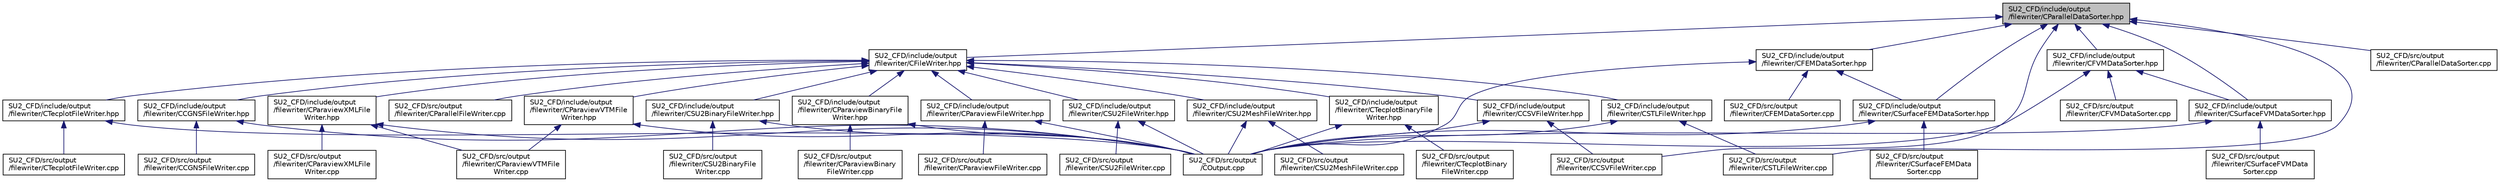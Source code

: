 digraph "SU2_CFD/include/output/filewriter/CParallelDataSorter.hpp"
{
 // LATEX_PDF_SIZE
  edge [fontname="Helvetica",fontsize="10",labelfontname="Helvetica",labelfontsize="10"];
  node [fontname="Helvetica",fontsize="10",shape=record];
  Node1 [label="SU2_CFD/include/output\l/filewriter/CParallelDataSorter.hpp",height=0.2,width=0.4,color="black", fillcolor="grey75", style="filled", fontcolor="black",tooltip="Headers fo the data sorter class."];
  Node1 -> Node2 [dir="back",color="midnightblue",fontsize="10",style="solid",fontname="Helvetica"];
  Node2 [label="SU2_CFD/include/output\l/filewriter/CFileWriter.hpp",height=0.2,width=0.4,color="black", fillcolor="white", style="filled",URL="$CFileWriter_8hpp.html",tooltip="Headers fo the file writer class."];
  Node2 -> Node3 [dir="back",color="midnightblue",fontsize="10",style="solid",fontname="Helvetica"];
  Node3 [label="SU2_CFD/include/output\l/filewriter/CCGNSFileWriter.hpp",height=0.2,width=0.4,color="black", fillcolor="white", style="filled",URL="$CCGNSFileWriter_8hpp.html",tooltip="Headers for CGNS file writer class."];
  Node3 -> Node4 [dir="back",color="midnightblue",fontsize="10",style="solid",fontname="Helvetica"];
  Node4 [label="SU2_CFD/src/output\l/COutput.cpp",height=0.2,width=0.4,color="black", fillcolor="white", style="filled",URL="$COutput_8cpp.html",tooltip="Main subroutines for output solver information."];
  Node3 -> Node5 [dir="back",color="midnightblue",fontsize="10",style="solid",fontname="Helvetica"];
  Node5 [label="SU2_CFD/src/output\l/filewriter/CCGNSFileWriter.cpp",height=0.2,width=0.4,color="black", fillcolor="white", style="filled",URL="$CCGNSFileWriter_8cpp.html",tooltip="Filewriter class for CGNS format."];
  Node2 -> Node6 [dir="back",color="midnightblue",fontsize="10",style="solid",fontname="Helvetica"];
  Node6 [label="SU2_CFD/include/output\l/filewriter/CCSVFileWriter.hpp",height=0.2,width=0.4,color="black", fillcolor="white", style="filled",URL="$CCSVFileWriter_8hpp.html",tooltip="Headers fo the CSV file writer class."];
  Node6 -> Node4 [dir="back",color="midnightblue",fontsize="10",style="solid",fontname="Helvetica"];
  Node6 -> Node7 [dir="back",color="midnightblue",fontsize="10",style="solid",fontname="Helvetica"];
  Node7 [label="SU2_CFD/src/output\l/filewriter/CCSVFileWriter.cpp",height=0.2,width=0.4,color="black", fillcolor="white", style="filled",URL="$CCSVFileWriter_8cpp.html",tooltip="CSV Writer output class."];
  Node2 -> Node8 [dir="back",color="midnightblue",fontsize="10",style="solid",fontname="Helvetica"];
  Node8 [label="SU2_CFD/include/output\l/filewriter/CParaviewBinaryFile\lWriter.hpp",height=0.2,width=0.4,color="black", fillcolor="white", style="filled",URL="$CParaviewBinaryFileWriter_8hpp.html",tooltip="Headers fo paraview binary file writer class."];
  Node8 -> Node4 [dir="back",color="midnightblue",fontsize="10",style="solid",fontname="Helvetica"];
  Node8 -> Node9 [dir="back",color="midnightblue",fontsize="10",style="solid",fontname="Helvetica"];
  Node9 [label="SU2_CFD/src/output\l/filewriter/CParaviewBinary\lFileWriter.cpp",height=0.2,width=0.4,color="black", fillcolor="white", style="filled",URL="$CParaviewBinaryFileWriter_8cpp.html",tooltip="Filewriter class for Paraview binary format."];
  Node2 -> Node10 [dir="back",color="midnightblue",fontsize="10",style="solid",fontname="Helvetica"];
  Node10 [label="SU2_CFD/include/output\l/filewriter/CParaviewFileWriter.hpp",height=0.2,width=0.4,color="black", fillcolor="white", style="filled",URL="$CParaviewFileWriter_8hpp.html",tooltip="Headers fo the paraview file writer class."];
  Node10 -> Node4 [dir="back",color="midnightblue",fontsize="10",style="solid",fontname="Helvetica"];
  Node10 -> Node11 [dir="back",color="midnightblue",fontsize="10",style="solid",fontname="Helvetica"];
  Node11 [label="SU2_CFD/src/output\l/filewriter/CParaviewFileWriter.cpp",height=0.2,width=0.4,color="black", fillcolor="white", style="filled",URL="$CParaviewFileWriter_8cpp.html",tooltip="Filewriter class for Paraview ASCII format."];
  Node2 -> Node12 [dir="back",color="midnightblue",fontsize="10",style="solid",fontname="Helvetica"];
  Node12 [label="SU2_CFD/include/output\l/filewriter/CParaviewVTMFile\lWriter.hpp",height=0.2,width=0.4,color="black", fillcolor="white", style="filled",URL="$CParaviewVTMFileWriter_8hpp.html",tooltip="Headers fo paraview binary file writer class."];
  Node12 -> Node4 [dir="back",color="midnightblue",fontsize="10",style="solid",fontname="Helvetica"];
  Node12 -> Node13 [dir="back",color="midnightblue",fontsize="10",style="solid",fontname="Helvetica"];
  Node13 [label="SU2_CFD/src/output\l/filewriter/CParaviewVTMFile\lWriter.cpp",height=0.2,width=0.4,color="black", fillcolor="white", style="filled",URL="$CParaviewVTMFileWriter_8cpp.html",tooltip="Filewriter class for Paraview binary format."];
  Node2 -> Node14 [dir="back",color="midnightblue",fontsize="10",style="solid",fontname="Helvetica"];
  Node14 [label="SU2_CFD/include/output\l/filewriter/CParaviewXMLFile\lWriter.hpp",height=0.2,width=0.4,color="black", fillcolor="white", style="filled",URL="$CParaviewXMLFileWriter_8hpp.html",tooltip="Headers fo paraview binary file writer class."];
  Node14 -> Node4 [dir="back",color="midnightblue",fontsize="10",style="solid",fontname="Helvetica"];
  Node14 -> Node13 [dir="back",color="midnightblue",fontsize="10",style="solid",fontname="Helvetica"];
  Node14 -> Node15 [dir="back",color="midnightblue",fontsize="10",style="solid",fontname="Helvetica"];
  Node15 [label="SU2_CFD/src/output\l/filewriter/CParaviewXMLFile\lWriter.cpp",height=0.2,width=0.4,color="black", fillcolor="white", style="filled",URL="$CParaviewXMLFileWriter_8cpp.html",tooltip="Filewriter class for Paraview binary format."];
  Node2 -> Node16 [dir="back",color="midnightblue",fontsize="10",style="solid",fontname="Helvetica"];
  Node16 [label="SU2_CFD/include/output\l/filewriter/CSTLFileWriter.hpp",height=0.2,width=0.4,color="black", fillcolor="white", style="filled",URL="$CSTLFileWriter_8hpp.html",tooltip="Headers fo the STL file writer class."];
  Node16 -> Node4 [dir="back",color="midnightblue",fontsize="10",style="solid",fontname="Helvetica"];
  Node16 -> Node17 [dir="back",color="midnightblue",fontsize="10",style="solid",fontname="Helvetica"];
  Node17 [label="SU2_CFD/src/output\l/filewriter/CSTLFileWriter.cpp",height=0.2,width=0.4,color="black", fillcolor="white", style="filled",URL="$CSTLFileWriter_8cpp.html",tooltip="STL Writer output class."];
  Node2 -> Node18 [dir="back",color="midnightblue",fontsize="10",style="solid",fontname="Helvetica"];
  Node18 [label="SU2_CFD/include/output\l/filewriter/CSU2BinaryFileWriter.hpp",height=0.2,width=0.4,color="black", fillcolor="white", style="filled",URL="$CSU2BinaryFileWriter_8hpp.html",tooltip="Headers fo the SU2 binary file writer class."];
  Node18 -> Node4 [dir="back",color="midnightblue",fontsize="10",style="solid",fontname="Helvetica"];
  Node18 -> Node19 [dir="back",color="midnightblue",fontsize="10",style="solid",fontname="Helvetica"];
  Node19 [label="SU2_CFD/src/output\l/filewriter/CSU2BinaryFile\lWriter.cpp",height=0.2,width=0.4,color="black", fillcolor="white", style="filled",URL="$CSU2BinaryFileWriter_8cpp.html",tooltip="Filewriter class SU2 native binary format."];
  Node2 -> Node20 [dir="back",color="midnightblue",fontsize="10",style="solid",fontname="Helvetica"];
  Node20 [label="SU2_CFD/include/output\l/filewriter/CSU2FileWriter.hpp",height=0.2,width=0.4,color="black", fillcolor="white", style="filled",URL="$CSU2FileWriter_8hpp.html",tooltip="Headers fo the CSV file writer class."];
  Node20 -> Node4 [dir="back",color="midnightblue",fontsize="10",style="solid",fontname="Helvetica"];
  Node20 -> Node21 [dir="back",color="midnightblue",fontsize="10",style="solid",fontname="Helvetica"];
  Node21 [label="SU2_CFD/src/output\l/filewriter/CSU2FileWriter.cpp",height=0.2,width=0.4,color="black", fillcolor="white", style="filled",URL="$CSU2FileWriter_8cpp.html",tooltip="Filewriter class SU2 native ASCII (CSV) format."];
  Node2 -> Node22 [dir="back",color="midnightblue",fontsize="10",style="solid",fontname="Helvetica"];
  Node22 [label="SU2_CFD/include/output\l/filewriter/CSU2MeshFileWriter.hpp",height=0.2,width=0.4,color="black", fillcolor="white", style="filled",URL="$CSU2MeshFileWriter_8hpp.html",tooltip="Headers fo the CSV file writer class."];
  Node22 -> Node4 [dir="back",color="midnightblue",fontsize="10",style="solid",fontname="Helvetica"];
  Node22 -> Node23 [dir="back",color="midnightblue",fontsize="10",style="solid",fontname="Helvetica"];
  Node23 [label="SU2_CFD/src/output\l/filewriter/CSU2MeshFileWriter.cpp",height=0.2,width=0.4,color="black", fillcolor="white", style="filled",URL="$CSU2MeshFileWriter_8cpp.html",tooltip="Filewriter class SU2 native mesh format."];
  Node2 -> Node24 [dir="back",color="midnightblue",fontsize="10",style="solid",fontname="Helvetica"];
  Node24 [label="SU2_CFD/include/output\l/filewriter/CTecplotBinaryFile\lWriter.hpp",height=0.2,width=0.4,color="black", fillcolor="white", style="filled",URL="$CTecplotBinaryFileWriter_8hpp.html",tooltip="Headers fo the tecplot binary writer class."];
  Node24 -> Node4 [dir="back",color="midnightblue",fontsize="10",style="solid",fontname="Helvetica"];
  Node24 -> Node25 [dir="back",color="midnightblue",fontsize="10",style="solid",fontname="Helvetica"];
  Node25 [label="SU2_CFD/src/output\l/filewriter/CTecplotBinary\lFileWriter.cpp",height=0.2,width=0.4,color="black", fillcolor="white", style="filled",URL="$CTecplotBinaryFileWriter_8cpp.html",tooltip="Filewriter class for Tecplot binary format."];
  Node2 -> Node26 [dir="back",color="midnightblue",fontsize="10",style="solid",fontname="Helvetica"];
  Node26 [label="SU2_CFD/include/output\l/filewriter/CTecplotFileWriter.hpp",height=0.2,width=0.4,color="black", fillcolor="white", style="filled",URL="$CTecplotFileWriter_8hpp.html",tooltip="Headers fo the tecplot ASCII writer class."];
  Node26 -> Node4 [dir="back",color="midnightblue",fontsize="10",style="solid",fontname="Helvetica"];
  Node26 -> Node27 [dir="back",color="midnightblue",fontsize="10",style="solid",fontname="Helvetica"];
  Node27 [label="SU2_CFD/src/output\l/filewriter/CTecplotFileWriter.cpp",height=0.2,width=0.4,color="black", fillcolor="white", style="filled",URL="$CTecplotFileWriter_8cpp.html",tooltip="Filewriter class for Tecplot ASCII format."];
  Node2 -> Node28 [dir="back",color="midnightblue",fontsize="10",style="solid",fontname="Helvetica"];
  Node28 [label="SU2_CFD/src/output\l/filewriter/CParallelFileWriter.cpp",height=0.2,width=0.4,color="black", fillcolor="white", style="filled",URL="$CParallelFileWriter_8cpp.html",tooltip="Filewriter base class."];
  Node1 -> Node29 [dir="back",color="midnightblue",fontsize="10",style="solid",fontname="Helvetica"];
  Node29 [label="SU2_CFD/include/output\l/filewriter/CFEMDataSorter.hpp",height=0.2,width=0.4,color="black", fillcolor="white", style="filled",URL="$CFEMDataSorter_8hpp.html",tooltip="Headers fo the FEM data sorter class."];
  Node29 -> Node30 [dir="back",color="midnightblue",fontsize="10",style="solid",fontname="Helvetica"];
  Node30 [label="SU2_CFD/include/output\l/filewriter/CSurfaceFEMDataSorter.hpp",height=0.2,width=0.4,color="black", fillcolor="white", style="filled",URL="$CSurfaceFEMDataSorter_8hpp.html",tooltip="Headers fo the surface FEM data sorter class."];
  Node30 -> Node4 [dir="back",color="midnightblue",fontsize="10",style="solid",fontname="Helvetica"];
  Node30 -> Node31 [dir="back",color="midnightblue",fontsize="10",style="solid",fontname="Helvetica"];
  Node31 [label="SU2_CFD/src/output\l/filewriter/CSurfaceFEMData\lSorter.cpp",height=0.2,width=0.4,color="black", fillcolor="white", style="filled",URL="$CSurfaceFEMDataSorter_8cpp.html",tooltip="Datasorter for FEM surfaces."];
  Node29 -> Node4 [dir="back",color="midnightblue",fontsize="10",style="solid",fontname="Helvetica"];
  Node29 -> Node32 [dir="back",color="midnightblue",fontsize="10",style="solid",fontname="Helvetica"];
  Node32 [label="SU2_CFD/src/output\l/filewriter/CFEMDataSorter.cpp",height=0.2,width=0.4,color="black", fillcolor="white", style="filled",URL="$CFEMDataSorter_8cpp.html",tooltip="Datasorter class for FEM solvers."];
  Node1 -> Node33 [dir="back",color="midnightblue",fontsize="10",style="solid",fontname="Helvetica"];
  Node33 [label="SU2_CFD/include/output\l/filewriter/CFVMDataSorter.hpp",height=0.2,width=0.4,color="black", fillcolor="white", style="filled",URL="$CFVMDataSorter_8hpp.html",tooltip="Headers fo the FVM data sorter class."];
  Node33 -> Node34 [dir="back",color="midnightblue",fontsize="10",style="solid",fontname="Helvetica"];
  Node34 [label="SU2_CFD/include/output\l/filewriter/CSurfaceFVMDataSorter.hpp",height=0.2,width=0.4,color="black", fillcolor="white", style="filled",URL="$CSurfaceFVMDataSorter_8hpp.html",tooltip="Headers for the surface FVM data sorter class."];
  Node34 -> Node4 [dir="back",color="midnightblue",fontsize="10",style="solid",fontname="Helvetica"];
  Node34 -> Node35 [dir="back",color="midnightblue",fontsize="10",style="solid",fontname="Helvetica"];
  Node35 [label="SU2_CFD/src/output\l/filewriter/CSurfaceFVMData\lSorter.cpp",height=0.2,width=0.4,color="black", fillcolor="white", style="filled",URL="$CSurfaceFVMDataSorter_8cpp.html",tooltip="Datasorter for FVM surfaces."];
  Node33 -> Node4 [dir="back",color="midnightblue",fontsize="10",style="solid",fontname="Helvetica"];
  Node33 -> Node36 [dir="back",color="midnightblue",fontsize="10",style="solid",fontname="Helvetica"];
  Node36 [label="SU2_CFD/src/output\l/filewriter/CFVMDataSorter.cpp",height=0.2,width=0.4,color="black", fillcolor="white", style="filled",URL="$CFVMDataSorter_8cpp.html",tooltip="Datasorter class for FVM solvers."];
  Node1 -> Node30 [dir="back",color="midnightblue",fontsize="10",style="solid",fontname="Helvetica"];
  Node1 -> Node34 [dir="back",color="midnightblue",fontsize="10",style="solid",fontname="Helvetica"];
  Node1 -> Node7 [dir="back",color="midnightblue",fontsize="10",style="solid",fontname="Helvetica"];
  Node1 -> Node37 [dir="back",color="midnightblue",fontsize="10",style="solid",fontname="Helvetica"];
  Node37 [label="SU2_CFD/src/output\l/filewriter/CParallelDataSorter.cpp",height=0.2,width=0.4,color="black", fillcolor="white", style="filled",URL="$CParallelDataSorter_8cpp.html",tooltip="Datasorter base class."];
  Node1 -> Node17 [dir="back",color="midnightblue",fontsize="10",style="solid",fontname="Helvetica"];
}
